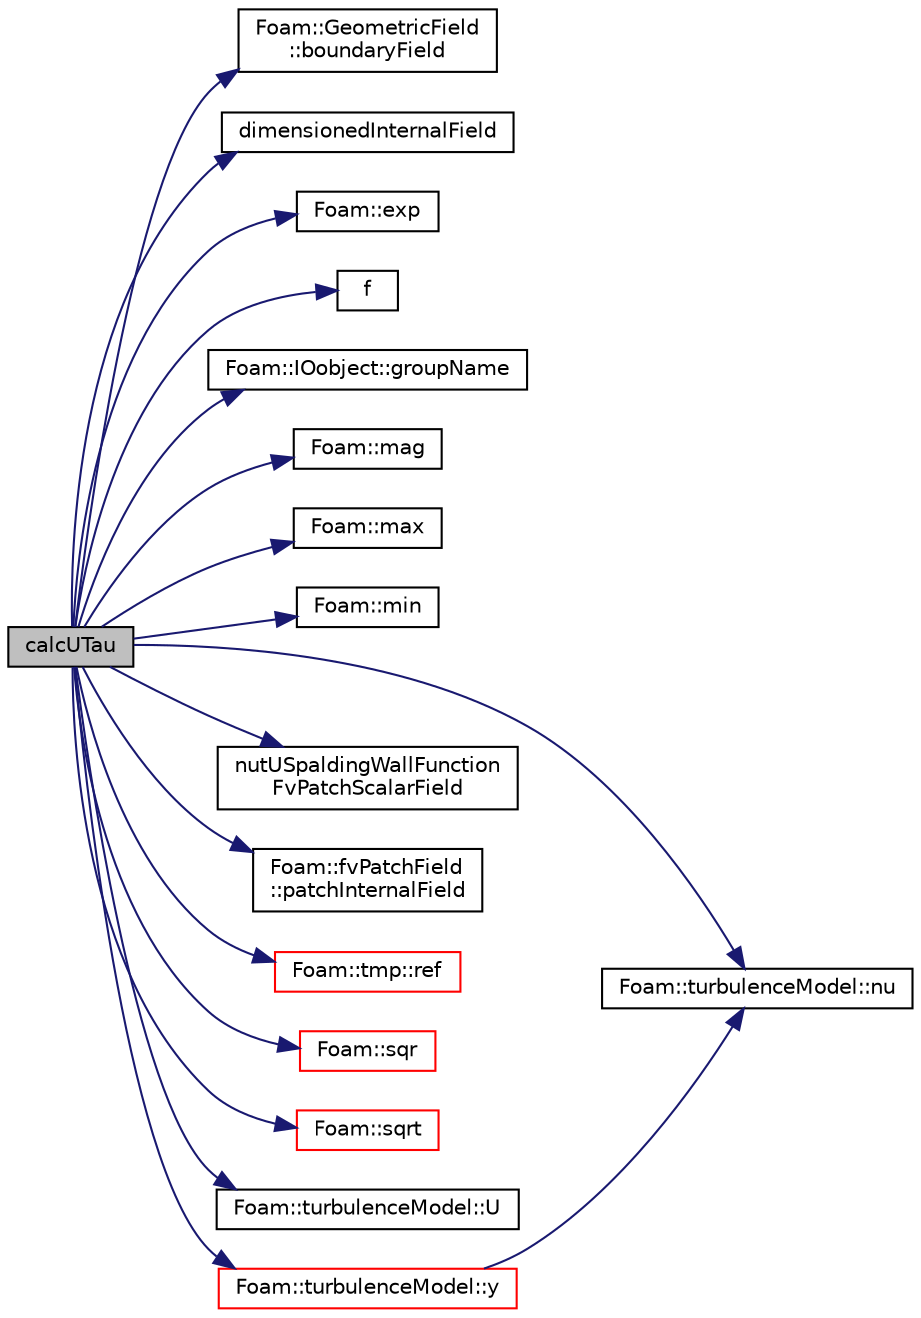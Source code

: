 digraph "calcUTau"
{
  bgcolor="transparent";
  edge [fontname="Helvetica",fontsize="10",labelfontname="Helvetica",labelfontsize="10"];
  node [fontname="Helvetica",fontsize="10",shape=record];
  rankdir="LR";
  Node1 [label="calcUTau",height=0.2,width=0.4,color="black", fillcolor="grey75", style="filled", fontcolor="black"];
  Node1 -> Node2 [color="midnightblue",fontsize="10",style="solid",fontname="Helvetica"];
  Node2 [label="Foam::GeometricField\l::boundaryField",height=0.2,width=0.4,color="black",URL="$a00923.html#a3c6c1a789b48ea0c5e8bff64f9c14f2d",tooltip="Return reference to GeometricBoundaryField. "];
  Node1 -> Node3 [color="midnightblue",fontsize="10",style="solid",fontname="Helvetica"];
  Node3 [label="dimensionedInternalField",height=0.2,width=0.4,color="black",URL="$a03138.html#a942cd19121a46cdc649099eb27c74b18"];
  Node1 -> Node4 [color="midnightblue",fontsize="10",style="solid",fontname="Helvetica"];
  Node4 [label="Foam::exp",height=0.2,width=0.4,color="black",URL="$a10758.html#a12bca6c677fcf0977532179c3cb9bb89"];
  Node1 -> Node5 [color="midnightblue",fontsize="10",style="solid",fontname="Helvetica"];
  Node5 [label="f",height=0.2,width=0.4,color="black",URL="$a03940.html#a888be93833ac7a23170555c69c690288"];
  Node1 -> Node6 [color="midnightblue",fontsize="10",style="solid",fontname="Helvetica"];
  Node6 [label="Foam::IOobject::groupName",height=0.2,width=0.4,color="black",URL="$a01181.html#ad5705e6da2a025ad75b4cf5d748d7d30"];
  Node1 -> Node7 [color="midnightblue",fontsize="10",style="solid",fontname="Helvetica"];
  Node7 [label="Foam::mag",height=0.2,width=0.4,color="black",URL="$a10758.html#a929da2a3fdcf3dacbbe0487d3a330dae"];
  Node1 -> Node8 [color="midnightblue",fontsize="10",style="solid",fontname="Helvetica"];
  Node8 [label="Foam::max",height=0.2,width=0.4,color="black",URL="$a10758.html#ac993e906cf2774ae77e666bc24e81733"];
  Node1 -> Node9 [color="midnightblue",fontsize="10",style="solid",fontname="Helvetica"];
  Node9 [label="Foam::min",height=0.2,width=0.4,color="black",URL="$a10758.html#a253e112ad2d56d96230ff39ea7f442dc"];
  Node1 -> Node10 [color="midnightblue",fontsize="10",style="solid",fontname="Helvetica"];
  Node10 [label="Foam::turbulenceModel::nu",height=0.2,width=0.4,color="black",URL="$a02709.html#a873c2bd19b9d6641c6c1f03df3a292aa",tooltip="Return the laminar viscosity. "];
  Node1 -> Node11 [color="midnightblue",fontsize="10",style="solid",fontname="Helvetica"];
  Node11 [label="nutUSpaldingWallFunction\lFvPatchScalarField",height=0.2,width=0.4,color="black",URL="$a01687.html#a423d22b1398dc845dffd391cadf9e25b",tooltip="Construct from patch and internal field. "];
  Node1 -> Node12 [color="midnightblue",fontsize="10",style="solid",fontname="Helvetica"];
  Node12 [label="Foam::fvPatchField\l::patchInternalField",height=0.2,width=0.4,color="black",URL="$a00888.html#a7297309ea242a9e6c0ace823006bfb2e",tooltip="Return internal field next to patch as patch field. "];
  Node1 -> Node13 [color="midnightblue",fontsize="10",style="solid",fontname="Helvetica"];
  Node13 [label="Foam::tmp::ref",height=0.2,width=0.4,color="red",URL="$a02631.html#a355da090b61b5b48e7435dec5942b7e9",tooltip="Return non-const reference or generate a fatal error. "];
  Node1 -> Node14 [color="midnightblue",fontsize="10",style="solid",fontname="Helvetica"];
  Node14 [label="Foam::sqr",height=0.2,width=0.4,color="red",URL="$a10758.html#a277dc11c581d53826ab5090b08f3b17b"];
  Node1 -> Node15 [color="midnightblue",fontsize="10",style="solid",fontname="Helvetica"];
  Node15 [label="Foam::sqrt",height=0.2,width=0.4,color="red",URL="$a10758.html#a8616bd62eebf2342a80222fecb1bda71"];
  Node1 -> Node16 [color="midnightblue",fontsize="10",style="solid",fontname="Helvetica"];
  Node16 [label="Foam::turbulenceModel::U",height=0.2,width=0.4,color="black",URL="$a02709.html#a0b0f7927917d51eb0331cdda095aa21f",tooltip="Access function to velocity field. "];
  Node1 -> Node17 [color="midnightblue",fontsize="10",style="solid",fontname="Helvetica"];
  Node17 [label="Foam::turbulenceModel::y",height=0.2,width=0.4,color="red",URL="$a02709.html#a786f55d8a1d6a0900d1798fd04595c14",tooltip="Return the near wall distances. "];
  Node17 -> Node10 [color="midnightblue",fontsize="10",style="solid",fontname="Helvetica"];
}
